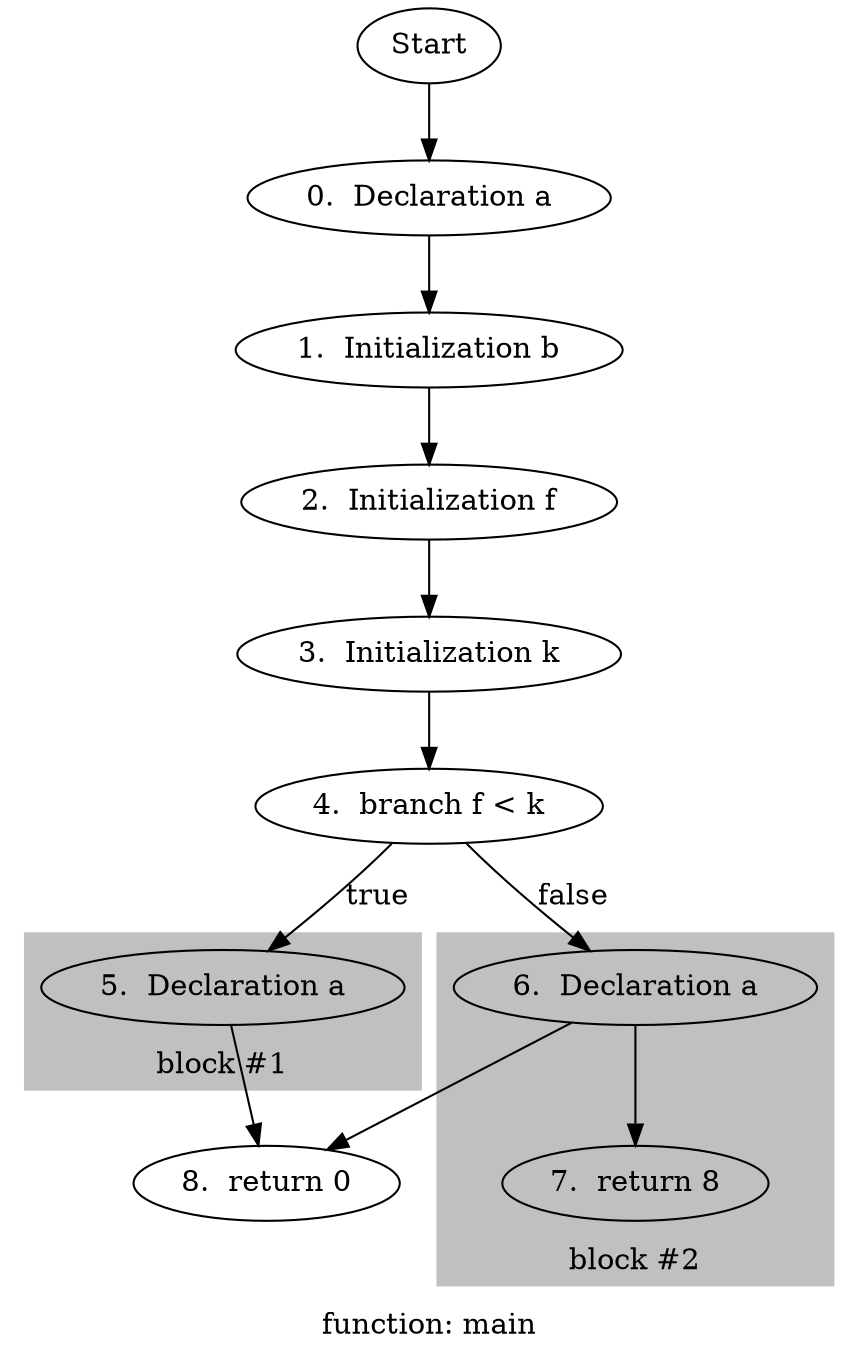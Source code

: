 Digraph main {
label = "function: main";
node [rank=sink];
compound = true;
"Start" -> "0.  Declaration a";
"0.  Declaration a" -> "1.  Initialization b";
"1.  Initialization b" -> "2.  Initialization f";
"2.  Initialization f" -> "3.  Initialization k";
"3.  Initialization k" -> "4.  branch f < k";
"4.  branch f < k":sw -> "5.  Declaration a"[label="true",weight=10];
"4.  branch f < k":se -> "6.  Declaration a"[label="false",weight=10];
"6.  Declaration a" -> "7.  return 8";
"6.  Declaration a" -> "8.  return 0";
"5.  Declaration a" -> "8.  return 0";
subgraph cluster1 {
label = "block #1";
labelloc = b;
node [style=filled,color=white,rank=sink];
style=filled;
color=grey;
  "5.  Declaration a";
}
subgraph cluster2 {
label = "block #2";
labelloc = b;
node [style=filled,color=white,rank=sink];
style=filled;
color=grey;
  "6.  Declaration a";
  "7.  return 8";
}
}
